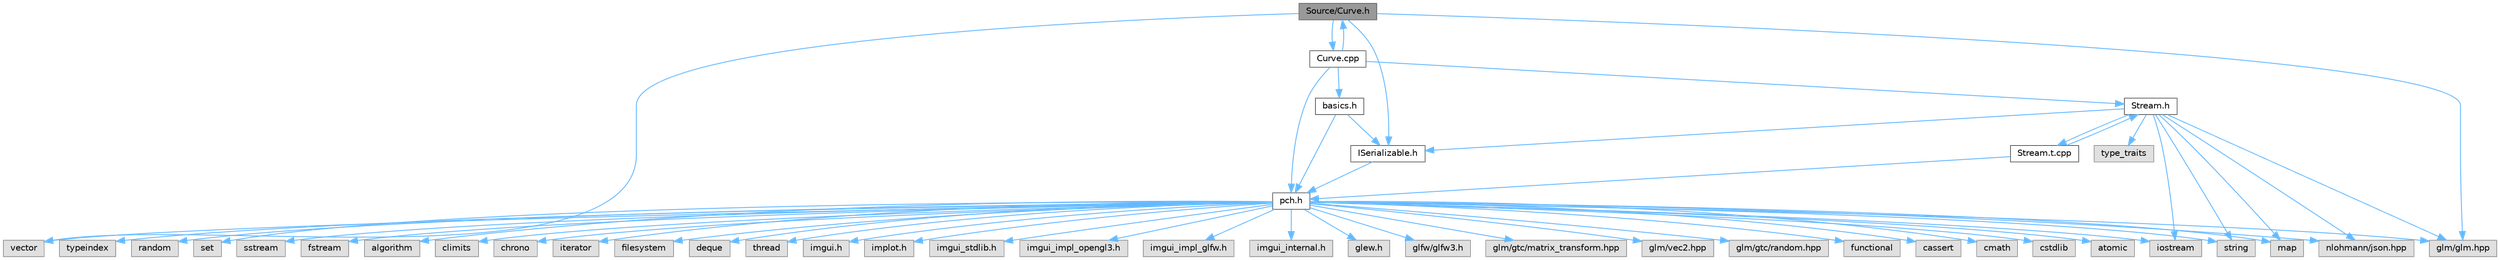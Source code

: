 digraph "Source/Curve.h"
{
 // LATEX_PDF_SIZE
  bgcolor="transparent";
  edge [fontname=Helvetica,fontsize=10,labelfontname=Helvetica,labelfontsize=10];
  node [fontname=Helvetica,fontsize=10,shape=box,height=0.2,width=0.4];
  Node1 [id="Node000001",label="Source/Curve.h",height=0.2,width=0.4,color="gray40", fillcolor="grey60", style="filled", fontcolor="black",tooltip="class for interpolating between sequences of values"];
  Node1 -> Node2 [id="edge1_Node000001_Node000002",color="steelblue1",style="solid",tooltip=" "];
  Node2 [id="Node000002",label="ISerializable.h",height=0.2,width=0.4,color="grey40", fillcolor="white", style="filled",URL="$dd/d7f/ISerializable_8h.html",tooltip="interface for all serializable objects"];
  Node2 -> Node3 [id="edge2_Node000002_Node000003",color="steelblue1",style="solid",tooltip=" "];
  Node3 [id="Node000003",label="pch.h",height=0.2,width=0.4,color="grey40", fillcolor="white", style="filled",URL="$de/d3a/pch_8h.html",tooltip="This is a precompiled header file."];
  Node3 -> Node4 [id="edge3_Node000003_Node000004",color="steelblue1",style="solid",tooltip=" "];
  Node4 [id="Node000004",label="functional",height=0.2,width=0.4,color="grey60", fillcolor="#E0E0E0", style="filled",tooltip=" "];
  Node3 -> Node5 [id="edge4_Node000003_Node000005",color="steelblue1",style="solid",tooltip=" "];
  Node5 [id="Node000005",label="iostream",height=0.2,width=0.4,color="grey60", fillcolor="#E0E0E0", style="filled",tooltip=" "];
  Node3 -> Node6 [id="edge5_Node000003_Node000006",color="steelblue1",style="solid",tooltip=" "];
  Node6 [id="Node000006",label="cassert",height=0.2,width=0.4,color="grey60", fillcolor="#E0E0E0", style="filled",tooltip=" "];
  Node3 -> Node7 [id="edge6_Node000003_Node000007",color="steelblue1",style="solid",tooltip=" "];
  Node7 [id="Node000007",label="cmath",height=0.2,width=0.4,color="grey60", fillcolor="#E0E0E0", style="filled",tooltip=" "];
  Node3 -> Node8 [id="edge7_Node000003_Node000008",color="steelblue1",style="solid",tooltip=" "];
  Node8 [id="Node000008",label="cstdlib",height=0.2,width=0.4,color="grey60", fillcolor="#E0E0E0", style="filled",tooltip=" "];
  Node3 -> Node9 [id="edge8_Node000003_Node000009",color="steelblue1",style="solid",tooltip=" "];
  Node9 [id="Node000009",label="atomic",height=0.2,width=0.4,color="grey60", fillcolor="#E0E0E0", style="filled",tooltip=" "];
  Node3 -> Node10 [id="edge9_Node000003_Node000010",color="steelblue1",style="solid",tooltip=" "];
  Node10 [id="Node000010",label="typeindex",height=0.2,width=0.4,color="grey60", fillcolor="#E0E0E0", style="filled",tooltip=" "];
  Node3 -> Node11 [id="edge10_Node000003_Node000011",color="steelblue1",style="solid",tooltip=" "];
  Node11 [id="Node000011",label="random",height=0.2,width=0.4,color="grey60", fillcolor="#E0E0E0", style="filled",tooltip=" "];
  Node3 -> Node12 [id="edge11_Node000003_Node000012",color="steelblue1",style="solid",tooltip=" "];
  Node12 [id="Node000012",label="vector",height=0.2,width=0.4,color="grey60", fillcolor="#E0E0E0", style="filled",tooltip=" "];
  Node3 -> Node13 [id="edge12_Node000003_Node000013",color="steelblue1",style="solid",tooltip=" "];
  Node13 [id="Node000013",label="string",height=0.2,width=0.4,color="grey60", fillcolor="#E0E0E0", style="filled",tooltip=" "];
  Node3 -> Node14 [id="edge13_Node000003_Node000014",color="steelblue1",style="solid",tooltip=" "];
  Node14 [id="Node000014",label="map",height=0.2,width=0.4,color="grey60", fillcolor="#E0E0E0", style="filled",tooltip=" "];
  Node3 -> Node15 [id="edge14_Node000003_Node000015",color="steelblue1",style="solid",tooltip=" "];
  Node15 [id="Node000015",label="set",height=0.2,width=0.4,color="grey60", fillcolor="#E0E0E0", style="filled",tooltip=" "];
  Node3 -> Node16 [id="edge15_Node000003_Node000016",color="steelblue1",style="solid",tooltip=" "];
  Node16 [id="Node000016",label="sstream",height=0.2,width=0.4,color="grey60", fillcolor="#E0E0E0", style="filled",tooltip=" "];
  Node3 -> Node17 [id="edge16_Node000003_Node000017",color="steelblue1",style="solid",tooltip=" "];
  Node17 [id="Node000017",label="fstream",height=0.2,width=0.4,color="grey60", fillcolor="#E0E0E0", style="filled",tooltip=" "];
  Node3 -> Node18 [id="edge17_Node000003_Node000018",color="steelblue1",style="solid",tooltip=" "];
  Node18 [id="Node000018",label="algorithm",height=0.2,width=0.4,color="grey60", fillcolor="#E0E0E0", style="filled",tooltip=" "];
  Node3 -> Node19 [id="edge18_Node000003_Node000019",color="steelblue1",style="solid",tooltip=" "];
  Node19 [id="Node000019",label="climits",height=0.2,width=0.4,color="grey60", fillcolor="#E0E0E0", style="filled",tooltip=" "];
  Node3 -> Node20 [id="edge19_Node000003_Node000020",color="steelblue1",style="solid",tooltip=" "];
  Node20 [id="Node000020",label="chrono",height=0.2,width=0.4,color="grey60", fillcolor="#E0E0E0", style="filled",tooltip=" "];
  Node3 -> Node21 [id="edge20_Node000003_Node000021",color="steelblue1",style="solid",tooltip=" "];
  Node21 [id="Node000021",label="iterator",height=0.2,width=0.4,color="grey60", fillcolor="#E0E0E0", style="filled",tooltip=" "];
  Node3 -> Node22 [id="edge21_Node000003_Node000022",color="steelblue1",style="solid",tooltip=" "];
  Node22 [id="Node000022",label="filesystem",height=0.2,width=0.4,color="grey60", fillcolor="#E0E0E0", style="filled",tooltip=" "];
  Node3 -> Node23 [id="edge22_Node000003_Node000023",color="steelblue1",style="solid",tooltip=" "];
  Node23 [id="Node000023",label="deque",height=0.2,width=0.4,color="grey60", fillcolor="#E0E0E0", style="filled",tooltip=" "];
  Node3 -> Node24 [id="edge23_Node000003_Node000024",color="steelblue1",style="solid",tooltip=" "];
  Node24 [id="Node000024",label="thread",height=0.2,width=0.4,color="grey60", fillcolor="#E0E0E0", style="filled",tooltip=" "];
  Node3 -> Node25 [id="edge24_Node000003_Node000025",color="steelblue1",style="solid",tooltip=" "];
  Node25 [id="Node000025",label="imgui.h",height=0.2,width=0.4,color="grey60", fillcolor="#E0E0E0", style="filled",tooltip=" "];
  Node3 -> Node26 [id="edge25_Node000003_Node000026",color="steelblue1",style="solid",tooltip=" "];
  Node26 [id="Node000026",label="implot.h",height=0.2,width=0.4,color="grey60", fillcolor="#E0E0E0", style="filled",tooltip=" "];
  Node3 -> Node27 [id="edge26_Node000003_Node000027",color="steelblue1",style="solid",tooltip=" "];
  Node27 [id="Node000027",label="imgui_stdlib.h",height=0.2,width=0.4,color="grey60", fillcolor="#E0E0E0", style="filled",tooltip=" "];
  Node3 -> Node28 [id="edge27_Node000003_Node000028",color="steelblue1",style="solid",tooltip=" "];
  Node28 [id="Node000028",label="imgui_impl_opengl3.h",height=0.2,width=0.4,color="grey60", fillcolor="#E0E0E0", style="filled",tooltip=" "];
  Node3 -> Node29 [id="edge28_Node000003_Node000029",color="steelblue1",style="solid",tooltip=" "];
  Node29 [id="Node000029",label="imgui_impl_glfw.h",height=0.2,width=0.4,color="grey60", fillcolor="#E0E0E0", style="filled",tooltip=" "];
  Node3 -> Node30 [id="edge29_Node000003_Node000030",color="steelblue1",style="solid",tooltip=" "];
  Node30 [id="Node000030",label="imgui_internal.h",height=0.2,width=0.4,color="grey60", fillcolor="#E0E0E0", style="filled",tooltip=" "];
  Node3 -> Node31 [id="edge30_Node000003_Node000031",color="steelblue1",style="solid",tooltip=" "];
  Node31 [id="Node000031",label="glew.h",height=0.2,width=0.4,color="grey60", fillcolor="#E0E0E0", style="filled",tooltip=" "];
  Node3 -> Node32 [id="edge31_Node000003_Node000032",color="steelblue1",style="solid",tooltip=" "];
  Node32 [id="Node000032",label="glfw/glfw3.h",height=0.2,width=0.4,color="grey60", fillcolor="#E0E0E0", style="filled",tooltip=" "];
  Node3 -> Node33 [id="edge32_Node000003_Node000033",color="steelblue1",style="solid",tooltip=" "];
  Node33 [id="Node000033",label="glm/glm.hpp",height=0.2,width=0.4,color="grey60", fillcolor="#E0E0E0", style="filled",tooltip=" "];
  Node3 -> Node34 [id="edge33_Node000003_Node000034",color="steelblue1",style="solid",tooltip=" "];
  Node34 [id="Node000034",label="glm/gtc/matrix_transform.hpp",height=0.2,width=0.4,color="grey60", fillcolor="#E0E0E0", style="filled",tooltip=" "];
  Node3 -> Node35 [id="edge34_Node000003_Node000035",color="steelblue1",style="solid",tooltip=" "];
  Node35 [id="Node000035",label="glm/vec2.hpp",height=0.2,width=0.4,color="grey60", fillcolor="#E0E0E0", style="filled",tooltip=" "];
  Node3 -> Node36 [id="edge35_Node000003_Node000036",color="steelblue1",style="solid",tooltip=" "];
  Node36 [id="Node000036",label="glm/gtc/random.hpp",height=0.2,width=0.4,color="grey60", fillcolor="#E0E0E0", style="filled",tooltip=" "];
  Node3 -> Node37 [id="edge36_Node000003_Node000037",color="steelblue1",style="solid",tooltip=" "];
  Node37 [id="Node000037",label="nlohmann/json.hpp",height=0.2,width=0.4,color="grey60", fillcolor="#E0E0E0", style="filled",tooltip=" "];
  Node1 -> Node33 [id="edge37_Node000001_Node000033",color="steelblue1",style="solid",tooltip=" "];
  Node1 -> Node12 [id="edge38_Node000001_Node000012",color="steelblue1",style="solid",tooltip=" "];
  Node1 -> Node38 [id="edge39_Node000001_Node000038",color="steelblue1",style="solid",tooltip=" "];
  Node38 [id="Node000038",label="Curve.cpp",height=0.2,width=0.4,color="grey40", fillcolor="white", style="filled",URL="$de/d47/Curve_8cpp.html",tooltip="class for interpolating between sequences of values"];
  Node38 -> Node3 [id="edge40_Node000038_Node000003",color="steelblue1",style="solid",tooltip=" "];
  Node38 -> Node1 [id="edge41_Node000038_Node000001",color="steelblue1",style="solid",tooltip=" "];
  Node38 -> Node39 [id="edge42_Node000038_Node000039",color="steelblue1",style="solid",tooltip=" "];
  Node39 [id="Node000039",label="basics.h",height=0.2,width=0.4,color="grey40", fillcolor="white", style="filled",URL="$dc/dcc/basics_8h_source.html",tooltip=" "];
  Node39 -> Node3 [id="edge43_Node000039_Node000003",color="steelblue1",style="solid",tooltip=" "];
  Node39 -> Node2 [id="edge44_Node000039_Node000002",color="steelblue1",style="solid",tooltip=" "];
  Node38 -> Node40 [id="edge45_Node000038_Node000040",color="steelblue1",style="solid",tooltip=" "];
  Node40 [id="Node000040",label="Stream.h",height=0.2,width=0.4,color="grey40", fillcolor="white", style="filled",URL="$de/dd1/Stream_8h.html",tooltip="JSON File reading/writing."];
  Node40 -> Node13 [id="edge46_Node000040_Node000013",color="steelblue1",style="solid",tooltip=" "];
  Node40 -> Node14 [id="edge47_Node000040_Node000014",color="steelblue1",style="solid",tooltip=" "];
  Node40 -> Node33 [id="edge48_Node000040_Node000033",color="steelblue1",style="solid",tooltip=" "];
  Node40 -> Node37 [id="edge49_Node000040_Node000037",color="steelblue1",style="solid",tooltip=" "];
  Node40 -> Node41 [id="edge50_Node000040_Node000041",color="steelblue1",style="solid",tooltip=" "];
  Node41 [id="Node000041",label="type_traits",height=0.2,width=0.4,color="grey60", fillcolor="#E0E0E0", style="filled",tooltip=" "];
  Node40 -> Node5 [id="edge51_Node000040_Node000005",color="steelblue1",style="solid",tooltip=" "];
  Node40 -> Node2 [id="edge52_Node000040_Node000002",color="steelblue1",style="solid",tooltip=" "];
  Node40 -> Node42 [id="edge53_Node000040_Node000042",color="steelblue1",style="solid",tooltip=" "];
  Node42 [id="Node000042",label="Stream.t.cpp",height=0.2,width=0.4,color="grey40", fillcolor="white", style="filled",URL="$d5/d73/Stream_8t_8cpp.html",tooltip="JSON File reading/writing."];
  Node42 -> Node3 [id="edge54_Node000042_Node000003",color="steelblue1",style="solid",tooltip=" "];
  Node42 -> Node40 [id="edge55_Node000042_Node000040",color="steelblue1",style="solid",tooltip=" "];
}
